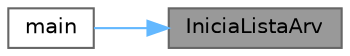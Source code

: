 digraph "IniciaListaArv"
{
 // LATEX_PDF_SIZE
  bgcolor="transparent";
  edge [fontname=Helvetica,fontsize=10,labelfontname=Helvetica,labelfontsize=10];
  node [fontname=Helvetica,fontsize=10,shape=box,height=0.2,width=0.4];
  rankdir="RL";
  Node1 [label="IniciaListaArv",height=0.2,width=0.4,color="gray40", fillcolor="grey60", style="filled", fontcolor="black",tooltip="Inicializa lista de Arvores."];
  Node1 -> Node2 [dir="back",color="steelblue1",style="solid"];
  Node2 [label="main",height=0.2,width=0.4,color="grey40", fillcolor="white", style="filled",URL="$_codificador_8c.html#abf9e6b7e6f15df4b525a2e7705ba3089",tooltip=" "];
}
